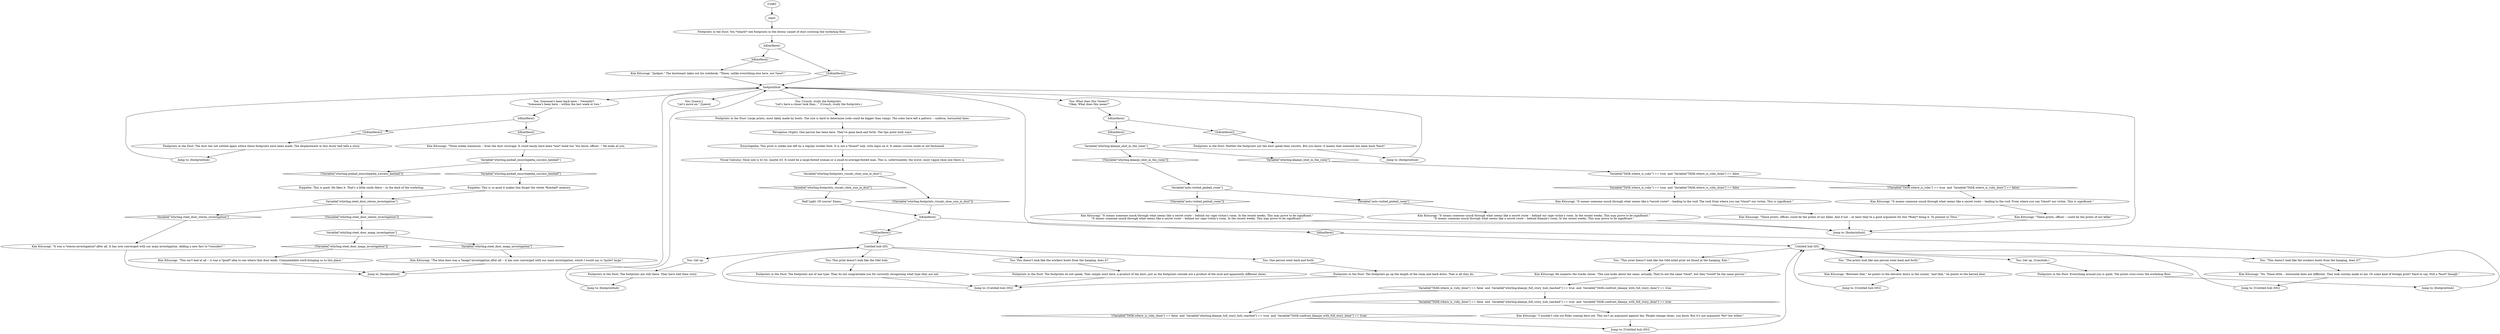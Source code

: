 # WHIRLING F3 / FOOTPRINTS IN THE DUST
# 1. See tracks from what seem to be boots.
#2. Reveals not odd-soled if you return after suspecting Ruby. (Anti-red-herring.)
# ==================================================
digraph G {
	  0 [label="START"];
	  1 [label="input"];
	  2 [label="Footprints in the Dust: The dust has not settled again where these footprints have been made. The displacement in this dusty hell tells a story."];
	  3 [label="You: [Leave.]\n\"Let's move on.\" [Leave]"];
	  4 [label="Empathy: This is so good it makes him forget the whole *Kimball* memory."];
	  5 [label="Kim Kitsuragi: \"It means someone snuck through what seems like a secret route -- behind our rape victim's room. In the recent weeks. This may prove to be significant.\"\n\"It means someone snuck through what seems like a secret route -- behind Klaasje's room. In the recent weeks. This may prove to be significant.\""];
	  6 [label="Variable[\"auto.visited_pinball_room\"]"];
	  7 [label="Variable[\"auto.visited_pinball_room\"]", shape=diamond];
	  8 [label="!(Variable[\"auto.visited_pinball_room\"])", shape=diamond];
	  9 [label="Kim Kitsuragi: \"It means someone snuck through what seems like a *secret route* -- leading to the roof. The roof, from where you can *shoot* our victim. This is significant.\""];
	  10 [label="Footprints in the Dust: The footprints are of one type. They do not congratulate you for correctly recognizing what type they are not."];
	  12 [label="Footprints in the Dust: Large prints, most likely made by boots. The size is hard to determine (sole could be bigger than vamp). The soles have left a pattern -- uniform, horizontal lines."];
	  13 [label="Footprints in the Dust: Everything around you is quiet. The prints criss-cross the workshop floor."];
	  14 [label="Untitled hub (05)"];
	  15 [label="Jump to: [Untitled hub (05)]"];
	  16 [label="Visual Calculus: Shoe size is 41-42, maybe 43. It could be a large-footed woman or a small-to-average-footed man. This is, unfortunately, the worst, most vague shoe size there is."];
	  17 [label="Kim Kitsuragi: \"It means someone snuck through what seems like a secret route -- behind our rape victim's room. In the recent weeks. This may prove to be significant.\"\n\"It means someone snuck through what seems like a secret route -- behind our rape victim's room. In the recent weeks. This may prove to be significant.\""];
	  18 [label="Jump to: [footprinthub]"];
	  19 [label="IsKimHere()"];
	  20 [label="IsKimHere()", shape=diamond];
	  21 [label="!(IsKimHere())", shape=diamond];
	  22 [label="footprinthub"];
	  23 [label="You: Get up. (Conclude.)"];
	  24 [label="Perception (Sight): One person has been here. They've gone back and forth. The tips point both ways."];
	  25 [label="Jump to: [footprinthub]"];
	  26 [label="Variable[\"whirling.steel_door_stereo_investigation\"]"];
	  27 [label="Variable[\"whirling.steel_door_stereo_investigation\"]", shape=diamond];
	  28 [label="!(Variable[\"whirling.steel_door_stereo_investigation\"])", shape=diamond];
	  29 [label="Jump to: [footprinthub]"];
	  30 [label="You: This print doesn't look like the Odd Sole."];
	  31 [label="Footprints in the Dust: The footprints do not speak. They simply exist here, a product of the dust; just as the footprints outside are a product of the mud and apparently different shoes."];
	  32 [label="Footprints in the Dust: Neither the footprints nor the dust speak their secrets. But you know: it means that someone has been back *here*."];
	  33 [label="Variable[\"whirling.footprints_viscalc_shoe_size_in_dust\"]"];
	  34 [label="Variable[\"whirling.footprints_viscalc_shoe_size_in_dust\"]", shape=diamond];
	  35 [label="!(Variable[\"whirling.footprints_viscalc_shoe_size_in_dust\"])", shape=diamond];
	  36 [label="Kim Kitsuragi: \"Jackpot.\" The lieutenant takes out his notebook. \"These, unlike everything else here, are *new*.\""];
	  37 [label="Variable[\"whirling.steel_door_mega_investigation\"]"];
	  38 [label="Variable[\"whirling.steel_door_mega_investigation\"]", shape=diamond];
	  39 [label="!(Variable[\"whirling.steel_door_mega_investigation\"])", shape=diamond];
	  40 [label="You: \"This print doesn't look like the Odd-soled print we found at the hanging, Kim.\""];
	  41 [label="Kim Kitsuragi: \"I wouldn't rule out Ruby coming here yet. This isn't an argument against her. People change shoes, you know. But it's not argument *for* her either.\""];
	  42 [label="You: Crouch, study the footprints.\n\"Let's have a closer look then...\" (Crouch, study the footprints.)"];
	  43 [label="Kim Kitsuragi: \"It was a *stereo-investigation* after all. It has now converged with our main investigation. Adding a new fact to *consider*.\""];
	  44 [label="Kim Kitsuragi: \"It means someone snuck through what seems like a secret route -- leading to the roof. From where you can *shoot* our victim. This is significant.\""];
	  45 [label="Kim Kitsuragi: \"The blue door was a *mega*-investigation after all -- it has now converged with our main investigation, which I would say is *quite* large.\""];
	  46 [label="Encyclopedia: This print is unlike one left by a regular worker boot. It is not a *brand* sole, with logos on it. It seems custom made or old fashioned."];
	  47 [label="Jump to: [footprinthub]"];
	  48 [label="Footprints in the Dust: The footprints are still there. They have told their story."];
	  49 [label="Variable[\"whirling.pinball_encyclopedia_success_kimball\"]"];
	  50 [label="Variable[\"whirling.pinball_encyclopedia_success_kimball\"]", shape=diamond];
	  51 [label="!(Variable[\"whirling.pinball_encyclopedia_success_kimball\"])", shape=diamond];
	  52 [label="Kim Kitsuragi: \"These prints, officer -- could be the prints of our killer.\""];
	  53 [label="You: \"This doesn't look like the workers boots from the hanging, does it?\""];
	  54 [label="You: Someone's been back here -- *recently*.\n\"Someone's been here -- within the last week or two.\""];
	  55 [label="Footprints in the Dust: You *clearly* see footprints in the downy carpet of dust covering the workshop floor."];
	  56 [label="Kim Kitsuragi: \"Three weeks maximum -- from the dust coverage. It could easily have been *one* week too. You know, officer...\" He looks at you."];
	  57 [label="You: What does this *mean*?\n\"Okay. What does this mean?\""];
	  58 [label="Variable[\"whirling.klaasje_shot_in_the_room\"]"];
	  59 [label="Variable[\"whirling.klaasje_shot_in_the_room\"]", shape=diamond];
	  60 [label="!(Variable[\"whirling.klaasje_shot_in_the_room\"])", shape=diamond];
	  61 [label="Variable[\"TASK.where_is_ruby\"] == true  and  Variable[\"TASK.where_is_ruby_done\"] == false"];
	  62 [label="Variable[\"TASK.where_is_ruby\"] == true  and  Variable[\"TASK.where_is_ruby_done\"] == false", shape=diamond];
	  63 [label="!(Variable[\"TASK.where_is_ruby\"] == true  and  Variable[\"TASK.where_is_ruby_done\"] == false)", shape=diamond];
	  64 [label="Untitled hub (05)"];
	  65 [label="Jump to: [Untitled hub (05)]"];
	  66 [label="Kim Kitsuragi: \"These prints, officer, could be the prints of our killer. And if not -- at least they're a good argument for this *Ruby* doing it. To present to Titus.\""];
	  67 [label="Half Light: Of course! Damn..."];
	  68 [label="IsKimHere()"];
	  69 [label="IsKimHere()", shape=diamond];
	  70 [label="!(IsKimHere())", shape=diamond];
	  71 [label="You: Get up."];
	  72 [label="Kim Kitsuragi: \"This isn't bad at all -- it was a *good* idea to see where that door leads. Commendable work bringing us to this place.\""];
	  73 [label="Variable[\"TASK.where_is_ruby_done\"] == false  and  Variable[\"whirling.klaasje_full_story_hub_reached\"] == true  and  Variable[\"TASK.confront_klaasje_with_full_story_done\"] == true"];
	  74 [label="Variable[\"TASK.where_is_ruby_done\"] == false  and  Variable[\"whirling.klaasje_full_story_hub_reached\"] == true  and  Variable[\"TASK.confront_klaasje_with_full_story_done\"] == true", shape=diamond];
	  75 [label="!(Variable[\"TASK.where_is_ruby_done\"] == false  and  Variable[\"whirling.klaasje_full_story_hub_reached\"] == true  and  Variable[\"TASK.confront_klaasje_with_full_story_done\"] == true)", shape=diamond];
	  76 [label="You: \"The prints look like one person went back and forth.\""];
	  77 [label="You: One person went back and forth."];
	  78 [label="Jump to: [footprinthub]"];
	  79 [label="Jump to: [footprinthub]"];
	  80 [label="Kim Kitsuragi: \"No. These little... horizontal lines are different. They look custom made to me. Or some kind of foreign print? Hard to say. Still a *boot* though.\""];
	  81 [label="IsKimHere()"];
	  82 [label="IsKimHere()", shape=diamond];
	  83 [label="!(IsKimHere())", shape=diamond];
	  84 [label="Footprints in the Dust: The footprints go up the length of the room and back down. That is all they do."];
	  85 [label="IsKimHere()"];
	  86 [label="IsKimHere()", shape=diamond];
	  87 [label="!(IsKimHere())", shape=diamond];
	  88 [label="Jump to: [Untitled hub (05)]"];
	  89 [label="Jump to: [Untitled hub (05)]"];
	  90 [label="Empathy: This is good. He likes it. That's a little smile there -- in the dark of the workshop."];
	  91 [label="Kim Kitsuragi: He inspects the tracks closer. \"The size looks about the same, actually. They're not the same *shoe*, but they *could* be the same person.\""];
	  92 [label="Kim Kitsuragi: \"Between that,\" he points to the elevator doors in the corner, \"and that,\" he points to the barred door."];
	  93 [label="You: This doesn't look like the workers boots from the hanging, does it?"];
	  0 -> 1
	  1 -> 55
	  2 -> 18
	  4 -> 26
	  5 -> 29
	  6 -> 8
	  6 -> 7
	  7 -> 5
	  8 -> 17
	  9 -> 66
	  10 -> 89
	  12 -> 24
	  13 -> 47
	  14 -> 93
	  14 -> 77
	  14 -> 30
	  14 -> 71
	  15 -> 64
	  16 -> 33
	  17 -> 29
	  18 -> 22
	  19 -> 20
	  19 -> 21
	  20 -> 58
	  21 -> 32
	  22 -> 57
	  22 -> 42
	  22 -> 3
	  22 -> 54
	  23 -> 13
	  24 -> 46
	  25 -> 22
	  26 -> 27
	  26 -> 28
	  27 -> 43
	  28 -> 37
	  29 -> 22
	  30 -> 10
	  31 -> 89
	  32 -> 78
	  33 -> 34
	  33 -> 35
	  34 -> 67
	  35 -> 68
	  36 -> 22
	  37 -> 38
	  37 -> 39
	  38 -> 45
	  39 -> 72
	  40 -> 91
	  41 -> 65
	  42 -> 12
	  43 -> 79
	  44 -> 52
	  45 -> 79
	  46 -> 16
	  47 -> 22
	  48 -> 25
	  49 -> 50
	  49 -> 51
	  50 -> 4
	  51 -> 90
	  52 -> 29
	  53 -> 80
	  54 -> 81
	  55 -> 85
	  56 -> 49
	  57 -> 19
	  58 -> 59
	  58 -> 60
	  59 -> 61
	  60 -> 6
	  61 -> 62
	  61 -> 63
	  62 -> 9
	  63 -> 44
	  64 -> 40
	  64 -> 76
	  64 -> 53
	  64 -> 23
	  65 -> 64
	  66 -> 29
	  67 -> 68
	  68 -> 69
	  68 -> 70
	  69 -> 64
	  70 -> 14
	  71 -> 48
	  72 -> 79
	  73 -> 74
	  73 -> 75
	  74 -> 41
	  75 -> 65
	  76 -> 92
	  77 -> 84
	  78 -> 22
	  79 -> 22
	  80 -> 88
	  81 -> 82
	  81 -> 83
	  82 -> 56
	  83 -> 2
	  84 -> 89
	  85 -> 86
	  85 -> 87
	  86 -> 36
	  87 -> 22
	  88 -> 64
	  89 -> 14
	  90 -> 26
	  91 -> 73
	  92 -> 15
	  93 -> 31
}

